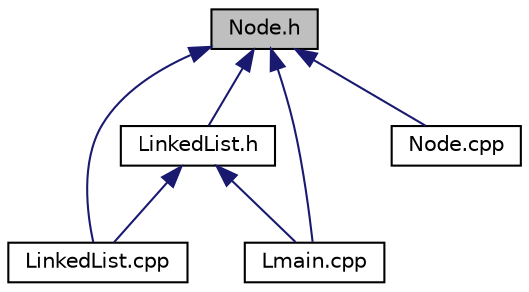 digraph "Node.h"
{
  edge [fontname="Helvetica",fontsize="10",labelfontname="Helvetica",labelfontsize="10"];
  node [fontname="Helvetica",fontsize="10",shape=record];
  Node1 [label="Node.h",height=0.2,width=0.4,color="black", fillcolor="grey75", style="filled", fontcolor="black"];
  Node1 -> Node2 [dir="back",color="midnightblue",fontsize="10",style="solid"];
  Node2 [label="LinkedList.h",height=0.2,width=0.4,color="black", fillcolor="white", style="filled",URL="$LinkedList_8h.html"];
  Node2 -> Node3 [dir="back",color="midnightblue",fontsize="10",style="solid"];
  Node3 [label="LinkedList.cpp",height=0.2,width=0.4,color="black", fillcolor="white", style="filled",URL="$LinkedList_8cpp.html"];
  Node2 -> Node4 [dir="back",color="midnightblue",fontsize="10",style="solid"];
  Node4 [label="Lmain.cpp",height=0.2,width=0.4,color="black", fillcolor="white", style="filled",URL="$Lmain_8cpp.html"];
  Node1 -> Node3 [dir="back",color="midnightblue",fontsize="10",style="solid"];
  Node1 -> Node4 [dir="back",color="midnightblue",fontsize="10",style="solid"];
  Node1 -> Node5 [dir="back",color="midnightblue",fontsize="10",style="solid"];
  Node5 [label="Node.cpp",height=0.2,width=0.4,color="black", fillcolor="white", style="filled",URL="$Node_8cpp.html"];
}
